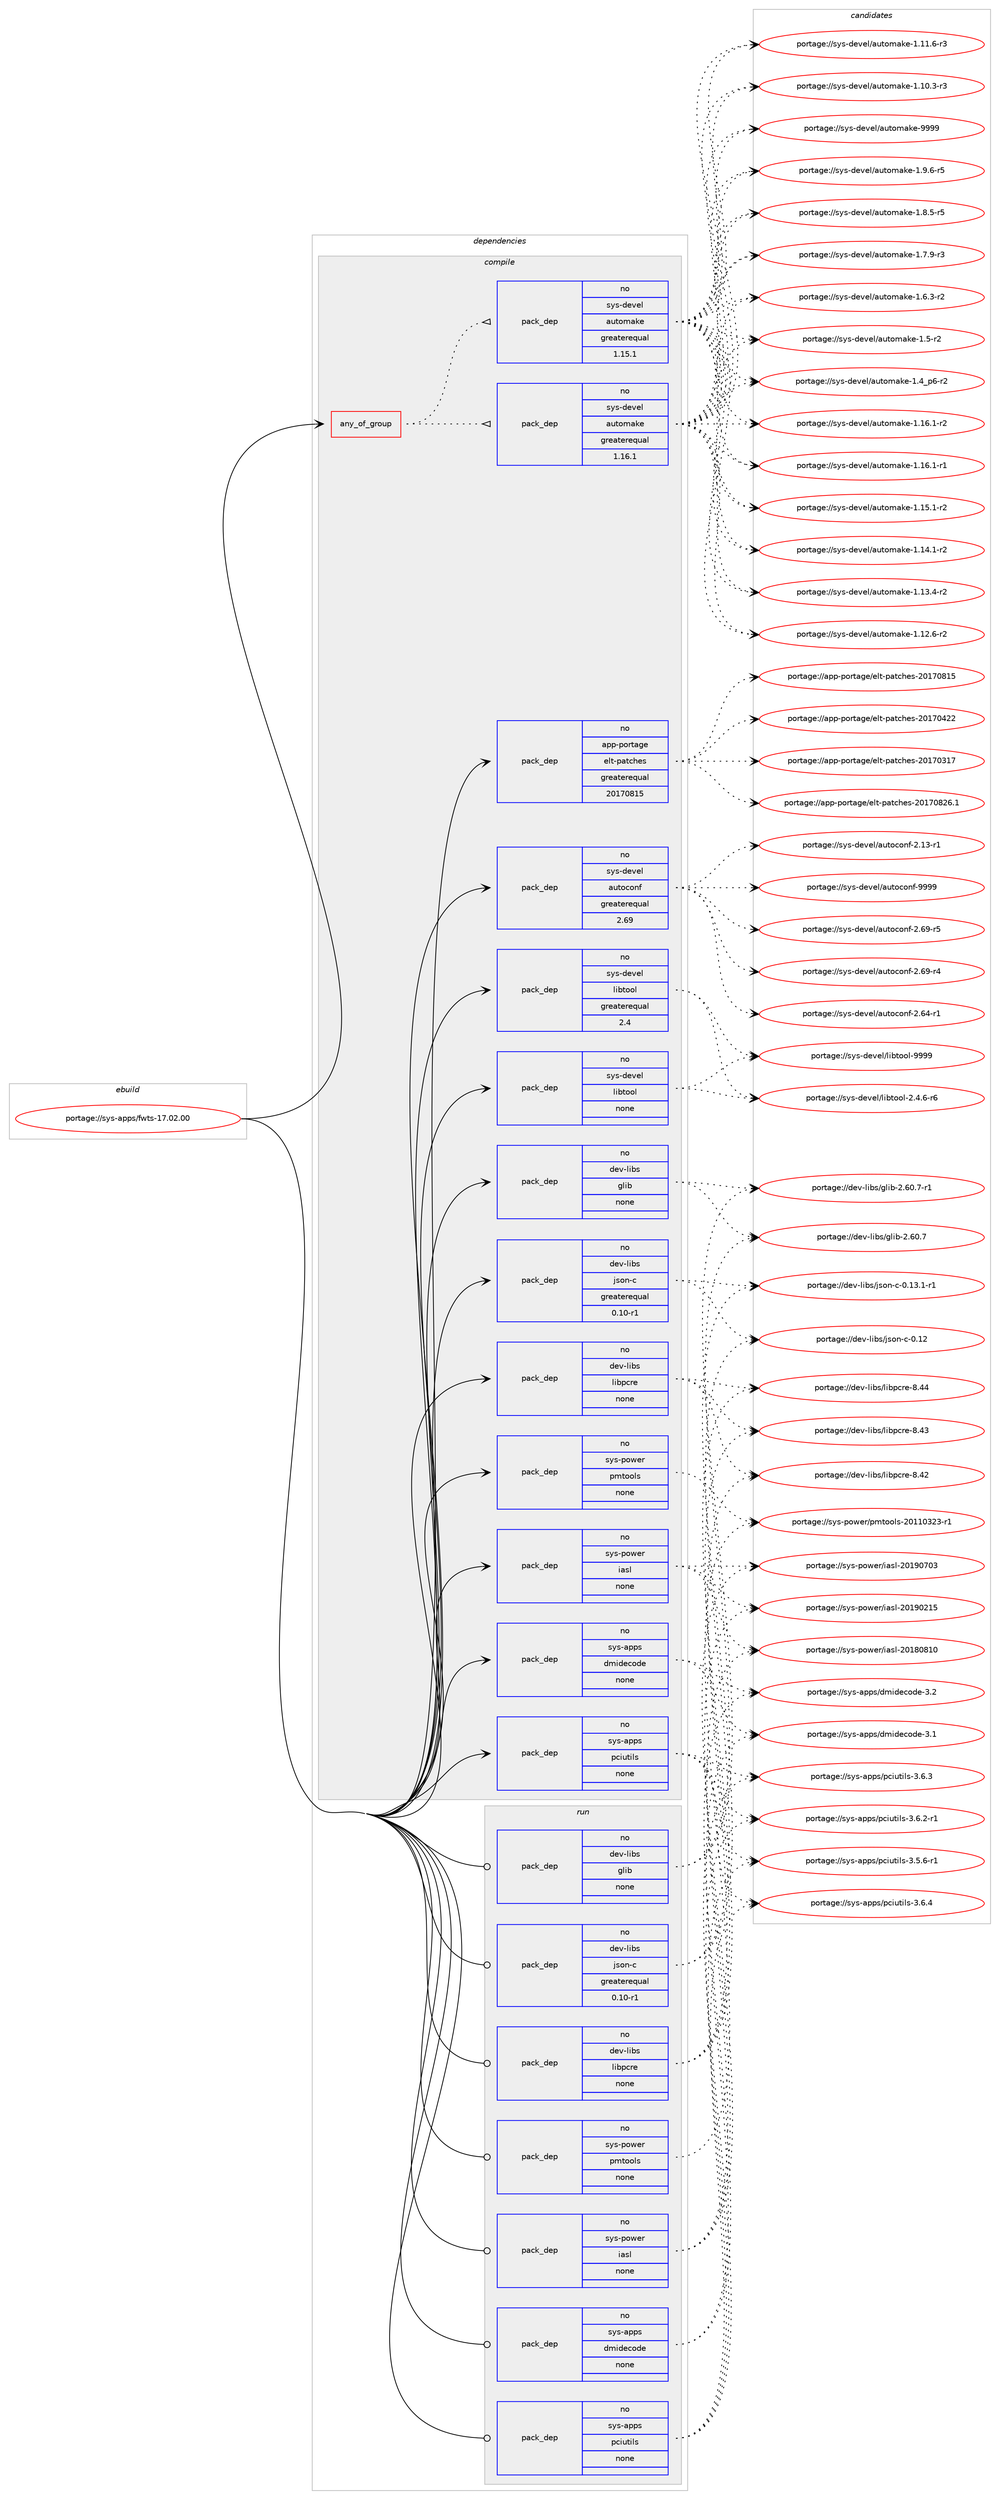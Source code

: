 digraph prolog {

# *************
# Graph options
# *************

newrank=true;
concentrate=true;
compound=true;
graph [rankdir=LR,fontname=Helvetica,fontsize=10,ranksep=1.5];#, ranksep=2.5, nodesep=0.2];
edge  [arrowhead=vee];
node  [fontname=Helvetica,fontsize=10];

# **********
# The ebuild
# **********

subgraph cluster_leftcol {
color=gray;
rank=same;
label=<<i>ebuild</i>>;
id [label="portage://sys-apps/fwts-17.02.00", color=red, width=4, href="../sys-apps/fwts-17.02.00.svg"];
}

# ****************
# The dependencies
# ****************

subgraph cluster_midcol {
color=gray;
label=<<i>dependencies</i>>;
subgraph cluster_compile {
fillcolor="#eeeeee";
style=filled;
label=<<i>compile</i>>;
subgraph any1262 {
dependency67418 [label=<<TABLE BORDER="0" CELLBORDER="1" CELLSPACING="0" CELLPADDING="4"><TR><TD CELLPADDING="10">any_of_group</TD></TR></TABLE>>, shape=none, color=red];subgraph pack51551 {
dependency67419 [label=<<TABLE BORDER="0" CELLBORDER="1" CELLSPACING="0" CELLPADDING="4" WIDTH="220"><TR><TD ROWSPAN="6" CELLPADDING="30">pack_dep</TD></TR><TR><TD WIDTH="110">no</TD></TR><TR><TD>sys-devel</TD></TR><TR><TD>automake</TD></TR><TR><TD>greaterequal</TD></TR><TR><TD>1.16.1</TD></TR></TABLE>>, shape=none, color=blue];
}
dependency67418:e -> dependency67419:w [weight=20,style="dotted",arrowhead="oinv"];
subgraph pack51552 {
dependency67420 [label=<<TABLE BORDER="0" CELLBORDER="1" CELLSPACING="0" CELLPADDING="4" WIDTH="220"><TR><TD ROWSPAN="6" CELLPADDING="30">pack_dep</TD></TR><TR><TD WIDTH="110">no</TD></TR><TR><TD>sys-devel</TD></TR><TR><TD>automake</TD></TR><TR><TD>greaterequal</TD></TR><TR><TD>1.15.1</TD></TR></TABLE>>, shape=none, color=blue];
}
dependency67418:e -> dependency67420:w [weight=20,style="dotted",arrowhead="oinv"];
}
id:e -> dependency67418:w [weight=20,style="solid",arrowhead="vee"];
subgraph pack51553 {
dependency67421 [label=<<TABLE BORDER="0" CELLBORDER="1" CELLSPACING="0" CELLPADDING="4" WIDTH="220"><TR><TD ROWSPAN="6" CELLPADDING="30">pack_dep</TD></TR><TR><TD WIDTH="110">no</TD></TR><TR><TD>app-portage</TD></TR><TR><TD>elt-patches</TD></TR><TR><TD>greaterequal</TD></TR><TR><TD>20170815</TD></TR></TABLE>>, shape=none, color=blue];
}
id:e -> dependency67421:w [weight=20,style="solid",arrowhead="vee"];
subgraph pack51554 {
dependency67422 [label=<<TABLE BORDER="0" CELLBORDER="1" CELLSPACING="0" CELLPADDING="4" WIDTH="220"><TR><TD ROWSPAN="6" CELLPADDING="30">pack_dep</TD></TR><TR><TD WIDTH="110">no</TD></TR><TR><TD>dev-libs</TD></TR><TR><TD>glib</TD></TR><TR><TD>none</TD></TR><TR><TD></TD></TR></TABLE>>, shape=none, color=blue];
}
id:e -> dependency67422:w [weight=20,style="solid",arrowhead="vee"];
subgraph pack51555 {
dependency67423 [label=<<TABLE BORDER="0" CELLBORDER="1" CELLSPACING="0" CELLPADDING="4" WIDTH="220"><TR><TD ROWSPAN="6" CELLPADDING="30">pack_dep</TD></TR><TR><TD WIDTH="110">no</TD></TR><TR><TD>dev-libs</TD></TR><TR><TD>json-c</TD></TR><TR><TD>greaterequal</TD></TR><TR><TD>0.10-r1</TD></TR></TABLE>>, shape=none, color=blue];
}
id:e -> dependency67423:w [weight=20,style="solid",arrowhead="vee"];
subgraph pack51556 {
dependency67424 [label=<<TABLE BORDER="0" CELLBORDER="1" CELLSPACING="0" CELLPADDING="4" WIDTH="220"><TR><TD ROWSPAN="6" CELLPADDING="30">pack_dep</TD></TR><TR><TD WIDTH="110">no</TD></TR><TR><TD>dev-libs</TD></TR><TR><TD>libpcre</TD></TR><TR><TD>none</TD></TR><TR><TD></TD></TR></TABLE>>, shape=none, color=blue];
}
id:e -> dependency67424:w [weight=20,style="solid",arrowhead="vee"];
subgraph pack51557 {
dependency67425 [label=<<TABLE BORDER="0" CELLBORDER="1" CELLSPACING="0" CELLPADDING="4" WIDTH="220"><TR><TD ROWSPAN="6" CELLPADDING="30">pack_dep</TD></TR><TR><TD WIDTH="110">no</TD></TR><TR><TD>sys-apps</TD></TR><TR><TD>dmidecode</TD></TR><TR><TD>none</TD></TR><TR><TD></TD></TR></TABLE>>, shape=none, color=blue];
}
id:e -> dependency67425:w [weight=20,style="solid",arrowhead="vee"];
subgraph pack51558 {
dependency67426 [label=<<TABLE BORDER="0" CELLBORDER="1" CELLSPACING="0" CELLPADDING="4" WIDTH="220"><TR><TD ROWSPAN="6" CELLPADDING="30">pack_dep</TD></TR><TR><TD WIDTH="110">no</TD></TR><TR><TD>sys-apps</TD></TR><TR><TD>pciutils</TD></TR><TR><TD>none</TD></TR><TR><TD></TD></TR></TABLE>>, shape=none, color=blue];
}
id:e -> dependency67426:w [weight=20,style="solid",arrowhead="vee"];
subgraph pack51559 {
dependency67427 [label=<<TABLE BORDER="0" CELLBORDER="1" CELLSPACING="0" CELLPADDING="4" WIDTH="220"><TR><TD ROWSPAN="6" CELLPADDING="30">pack_dep</TD></TR><TR><TD WIDTH="110">no</TD></TR><TR><TD>sys-devel</TD></TR><TR><TD>autoconf</TD></TR><TR><TD>greaterequal</TD></TR><TR><TD>2.69</TD></TR></TABLE>>, shape=none, color=blue];
}
id:e -> dependency67427:w [weight=20,style="solid",arrowhead="vee"];
subgraph pack51560 {
dependency67428 [label=<<TABLE BORDER="0" CELLBORDER="1" CELLSPACING="0" CELLPADDING="4" WIDTH="220"><TR><TD ROWSPAN="6" CELLPADDING="30">pack_dep</TD></TR><TR><TD WIDTH="110">no</TD></TR><TR><TD>sys-devel</TD></TR><TR><TD>libtool</TD></TR><TR><TD>greaterequal</TD></TR><TR><TD>2.4</TD></TR></TABLE>>, shape=none, color=blue];
}
id:e -> dependency67428:w [weight=20,style="solid",arrowhead="vee"];
subgraph pack51561 {
dependency67429 [label=<<TABLE BORDER="0" CELLBORDER="1" CELLSPACING="0" CELLPADDING="4" WIDTH="220"><TR><TD ROWSPAN="6" CELLPADDING="30">pack_dep</TD></TR><TR><TD WIDTH="110">no</TD></TR><TR><TD>sys-devel</TD></TR><TR><TD>libtool</TD></TR><TR><TD>none</TD></TR><TR><TD></TD></TR></TABLE>>, shape=none, color=blue];
}
id:e -> dependency67429:w [weight=20,style="solid",arrowhead="vee"];
subgraph pack51562 {
dependency67430 [label=<<TABLE BORDER="0" CELLBORDER="1" CELLSPACING="0" CELLPADDING="4" WIDTH="220"><TR><TD ROWSPAN="6" CELLPADDING="30">pack_dep</TD></TR><TR><TD WIDTH="110">no</TD></TR><TR><TD>sys-power</TD></TR><TR><TD>iasl</TD></TR><TR><TD>none</TD></TR><TR><TD></TD></TR></TABLE>>, shape=none, color=blue];
}
id:e -> dependency67430:w [weight=20,style="solid",arrowhead="vee"];
subgraph pack51563 {
dependency67431 [label=<<TABLE BORDER="0" CELLBORDER="1" CELLSPACING="0" CELLPADDING="4" WIDTH="220"><TR><TD ROWSPAN="6" CELLPADDING="30">pack_dep</TD></TR><TR><TD WIDTH="110">no</TD></TR><TR><TD>sys-power</TD></TR><TR><TD>pmtools</TD></TR><TR><TD>none</TD></TR><TR><TD></TD></TR></TABLE>>, shape=none, color=blue];
}
id:e -> dependency67431:w [weight=20,style="solid",arrowhead="vee"];
}
subgraph cluster_compileandrun {
fillcolor="#eeeeee";
style=filled;
label=<<i>compile and run</i>>;
}
subgraph cluster_run {
fillcolor="#eeeeee";
style=filled;
label=<<i>run</i>>;
subgraph pack51564 {
dependency67432 [label=<<TABLE BORDER="0" CELLBORDER="1" CELLSPACING="0" CELLPADDING="4" WIDTH="220"><TR><TD ROWSPAN="6" CELLPADDING="30">pack_dep</TD></TR><TR><TD WIDTH="110">no</TD></TR><TR><TD>dev-libs</TD></TR><TR><TD>glib</TD></TR><TR><TD>none</TD></TR><TR><TD></TD></TR></TABLE>>, shape=none, color=blue];
}
id:e -> dependency67432:w [weight=20,style="solid",arrowhead="odot"];
subgraph pack51565 {
dependency67433 [label=<<TABLE BORDER="0" CELLBORDER="1" CELLSPACING="0" CELLPADDING="4" WIDTH="220"><TR><TD ROWSPAN="6" CELLPADDING="30">pack_dep</TD></TR><TR><TD WIDTH="110">no</TD></TR><TR><TD>dev-libs</TD></TR><TR><TD>json-c</TD></TR><TR><TD>greaterequal</TD></TR><TR><TD>0.10-r1</TD></TR></TABLE>>, shape=none, color=blue];
}
id:e -> dependency67433:w [weight=20,style="solid",arrowhead="odot"];
subgraph pack51566 {
dependency67434 [label=<<TABLE BORDER="0" CELLBORDER="1" CELLSPACING="0" CELLPADDING="4" WIDTH="220"><TR><TD ROWSPAN="6" CELLPADDING="30">pack_dep</TD></TR><TR><TD WIDTH="110">no</TD></TR><TR><TD>dev-libs</TD></TR><TR><TD>libpcre</TD></TR><TR><TD>none</TD></TR><TR><TD></TD></TR></TABLE>>, shape=none, color=blue];
}
id:e -> dependency67434:w [weight=20,style="solid",arrowhead="odot"];
subgraph pack51567 {
dependency67435 [label=<<TABLE BORDER="0" CELLBORDER="1" CELLSPACING="0" CELLPADDING="4" WIDTH="220"><TR><TD ROWSPAN="6" CELLPADDING="30">pack_dep</TD></TR><TR><TD WIDTH="110">no</TD></TR><TR><TD>sys-apps</TD></TR><TR><TD>dmidecode</TD></TR><TR><TD>none</TD></TR><TR><TD></TD></TR></TABLE>>, shape=none, color=blue];
}
id:e -> dependency67435:w [weight=20,style="solid",arrowhead="odot"];
subgraph pack51568 {
dependency67436 [label=<<TABLE BORDER="0" CELLBORDER="1" CELLSPACING="0" CELLPADDING="4" WIDTH="220"><TR><TD ROWSPAN="6" CELLPADDING="30">pack_dep</TD></TR><TR><TD WIDTH="110">no</TD></TR><TR><TD>sys-apps</TD></TR><TR><TD>pciutils</TD></TR><TR><TD>none</TD></TR><TR><TD></TD></TR></TABLE>>, shape=none, color=blue];
}
id:e -> dependency67436:w [weight=20,style="solid",arrowhead="odot"];
subgraph pack51569 {
dependency67437 [label=<<TABLE BORDER="0" CELLBORDER="1" CELLSPACING="0" CELLPADDING="4" WIDTH="220"><TR><TD ROWSPAN="6" CELLPADDING="30">pack_dep</TD></TR><TR><TD WIDTH="110">no</TD></TR><TR><TD>sys-power</TD></TR><TR><TD>iasl</TD></TR><TR><TD>none</TD></TR><TR><TD></TD></TR></TABLE>>, shape=none, color=blue];
}
id:e -> dependency67437:w [weight=20,style="solid",arrowhead="odot"];
subgraph pack51570 {
dependency67438 [label=<<TABLE BORDER="0" CELLBORDER="1" CELLSPACING="0" CELLPADDING="4" WIDTH="220"><TR><TD ROWSPAN="6" CELLPADDING="30">pack_dep</TD></TR><TR><TD WIDTH="110">no</TD></TR><TR><TD>sys-power</TD></TR><TR><TD>pmtools</TD></TR><TR><TD>none</TD></TR><TR><TD></TD></TR></TABLE>>, shape=none, color=blue];
}
id:e -> dependency67438:w [weight=20,style="solid",arrowhead="odot"];
}
}

# **************
# The candidates
# **************

subgraph cluster_choices {
rank=same;
color=gray;
label=<<i>candidates</i>>;

subgraph choice51551 {
color=black;
nodesep=1;
choice115121115451001011181011084797117116111109971071014557575757 [label="portage://sys-devel/automake-9999", color=red, width=4,href="../sys-devel/automake-9999.svg"];
choice115121115451001011181011084797117116111109971071014549465746544511453 [label="portage://sys-devel/automake-1.9.6-r5", color=red, width=4,href="../sys-devel/automake-1.9.6-r5.svg"];
choice115121115451001011181011084797117116111109971071014549465646534511453 [label="portage://sys-devel/automake-1.8.5-r5", color=red, width=4,href="../sys-devel/automake-1.8.5-r5.svg"];
choice115121115451001011181011084797117116111109971071014549465546574511451 [label="portage://sys-devel/automake-1.7.9-r3", color=red, width=4,href="../sys-devel/automake-1.7.9-r3.svg"];
choice115121115451001011181011084797117116111109971071014549465446514511450 [label="portage://sys-devel/automake-1.6.3-r2", color=red, width=4,href="../sys-devel/automake-1.6.3-r2.svg"];
choice11512111545100101118101108479711711611110997107101454946534511450 [label="portage://sys-devel/automake-1.5-r2", color=red, width=4,href="../sys-devel/automake-1.5-r2.svg"];
choice115121115451001011181011084797117116111109971071014549465295112544511450 [label="portage://sys-devel/automake-1.4_p6-r2", color=red, width=4,href="../sys-devel/automake-1.4_p6-r2.svg"];
choice11512111545100101118101108479711711611110997107101454946495446494511450 [label="portage://sys-devel/automake-1.16.1-r2", color=red, width=4,href="../sys-devel/automake-1.16.1-r2.svg"];
choice11512111545100101118101108479711711611110997107101454946495446494511449 [label="portage://sys-devel/automake-1.16.1-r1", color=red, width=4,href="../sys-devel/automake-1.16.1-r1.svg"];
choice11512111545100101118101108479711711611110997107101454946495346494511450 [label="portage://sys-devel/automake-1.15.1-r2", color=red, width=4,href="../sys-devel/automake-1.15.1-r2.svg"];
choice11512111545100101118101108479711711611110997107101454946495246494511450 [label="portage://sys-devel/automake-1.14.1-r2", color=red, width=4,href="../sys-devel/automake-1.14.1-r2.svg"];
choice11512111545100101118101108479711711611110997107101454946495146524511450 [label="portage://sys-devel/automake-1.13.4-r2", color=red, width=4,href="../sys-devel/automake-1.13.4-r2.svg"];
choice11512111545100101118101108479711711611110997107101454946495046544511450 [label="portage://sys-devel/automake-1.12.6-r2", color=red, width=4,href="../sys-devel/automake-1.12.6-r2.svg"];
choice11512111545100101118101108479711711611110997107101454946494946544511451 [label="portage://sys-devel/automake-1.11.6-r3", color=red, width=4,href="../sys-devel/automake-1.11.6-r3.svg"];
choice11512111545100101118101108479711711611110997107101454946494846514511451 [label="portage://sys-devel/automake-1.10.3-r3", color=red, width=4,href="../sys-devel/automake-1.10.3-r3.svg"];
dependency67419:e -> choice115121115451001011181011084797117116111109971071014557575757:w [style=dotted,weight="100"];
dependency67419:e -> choice115121115451001011181011084797117116111109971071014549465746544511453:w [style=dotted,weight="100"];
dependency67419:e -> choice115121115451001011181011084797117116111109971071014549465646534511453:w [style=dotted,weight="100"];
dependency67419:e -> choice115121115451001011181011084797117116111109971071014549465546574511451:w [style=dotted,weight="100"];
dependency67419:e -> choice115121115451001011181011084797117116111109971071014549465446514511450:w [style=dotted,weight="100"];
dependency67419:e -> choice11512111545100101118101108479711711611110997107101454946534511450:w [style=dotted,weight="100"];
dependency67419:e -> choice115121115451001011181011084797117116111109971071014549465295112544511450:w [style=dotted,weight="100"];
dependency67419:e -> choice11512111545100101118101108479711711611110997107101454946495446494511450:w [style=dotted,weight="100"];
dependency67419:e -> choice11512111545100101118101108479711711611110997107101454946495446494511449:w [style=dotted,weight="100"];
dependency67419:e -> choice11512111545100101118101108479711711611110997107101454946495346494511450:w [style=dotted,weight="100"];
dependency67419:e -> choice11512111545100101118101108479711711611110997107101454946495246494511450:w [style=dotted,weight="100"];
dependency67419:e -> choice11512111545100101118101108479711711611110997107101454946495146524511450:w [style=dotted,weight="100"];
dependency67419:e -> choice11512111545100101118101108479711711611110997107101454946495046544511450:w [style=dotted,weight="100"];
dependency67419:e -> choice11512111545100101118101108479711711611110997107101454946494946544511451:w [style=dotted,weight="100"];
dependency67419:e -> choice11512111545100101118101108479711711611110997107101454946494846514511451:w [style=dotted,weight="100"];
}
subgraph choice51552 {
color=black;
nodesep=1;
choice115121115451001011181011084797117116111109971071014557575757 [label="portage://sys-devel/automake-9999", color=red, width=4,href="../sys-devel/automake-9999.svg"];
choice115121115451001011181011084797117116111109971071014549465746544511453 [label="portage://sys-devel/automake-1.9.6-r5", color=red, width=4,href="../sys-devel/automake-1.9.6-r5.svg"];
choice115121115451001011181011084797117116111109971071014549465646534511453 [label="portage://sys-devel/automake-1.8.5-r5", color=red, width=4,href="../sys-devel/automake-1.8.5-r5.svg"];
choice115121115451001011181011084797117116111109971071014549465546574511451 [label="portage://sys-devel/automake-1.7.9-r3", color=red, width=4,href="../sys-devel/automake-1.7.9-r3.svg"];
choice115121115451001011181011084797117116111109971071014549465446514511450 [label="portage://sys-devel/automake-1.6.3-r2", color=red, width=4,href="../sys-devel/automake-1.6.3-r2.svg"];
choice11512111545100101118101108479711711611110997107101454946534511450 [label="portage://sys-devel/automake-1.5-r2", color=red, width=4,href="../sys-devel/automake-1.5-r2.svg"];
choice115121115451001011181011084797117116111109971071014549465295112544511450 [label="portage://sys-devel/automake-1.4_p6-r2", color=red, width=4,href="../sys-devel/automake-1.4_p6-r2.svg"];
choice11512111545100101118101108479711711611110997107101454946495446494511450 [label="portage://sys-devel/automake-1.16.1-r2", color=red, width=4,href="../sys-devel/automake-1.16.1-r2.svg"];
choice11512111545100101118101108479711711611110997107101454946495446494511449 [label="portage://sys-devel/automake-1.16.1-r1", color=red, width=4,href="../sys-devel/automake-1.16.1-r1.svg"];
choice11512111545100101118101108479711711611110997107101454946495346494511450 [label="portage://sys-devel/automake-1.15.1-r2", color=red, width=4,href="../sys-devel/automake-1.15.1-r2.svg"];
choice11512111545100101118101108479711711611110997107101454946495246494511450 [label="portage://sys-devel/automake-1.14.1-r2", color=red, width=4,href="../sys-devel/automake-1.14.1-r2.svg"];
choice11512111545100101118101108479711711611110997107101454946495146524511450 [label="portage://sys-devel/automake-1.13.4-r2", color=red, width=4,href="../sys-devel/automake-1.13.4-r2.svg"];
choice11512111545100101118101108479711711611110997107101454946495046544511450 [label="portage://sys-devel/automake-1.12.6-r2", color=red, width=4,href="../sys-devel/automake-1.12.6-r2.svg"];
choice11512111545100101118101108479711711611110997107101454946494946544511451 [label="portage://sys-devel/automake-1.11.6-r3", color=red, width=4,href="../sys-devel/automake-1.11.6-r3.svg"];
choice11512111545100101118101108479711711611110997107101454946494846514511451 [label="portage://sys-devel/automake-1.10.3-r3", color=red, width=4,href="../sys-devel/automake-1.10.3-r3.svg"];
dependency67420:e -> choice115121115451001011181011084797117116111109971071014557575757:w [style=dotted,weight="100"];
dependency67420:e -> choice115121115451001011181011084797117116111109971071014549465746544511453:w [style=dotted,weight="100"];
dependency67420:e -> choice115121115451001011181011084797117116111109971071014549465646534511453:w [style=dotted,weight="100"];
dependency67420:e -> choice115121115451001011181011084797117116111109971071014549465546574511451:w [style=dotted,weight="100"];
dependency67420:e -> choice115121115451001011181011084797117116111109971071014549465446514511450:w [style=dotted,weight="100"];
dependency67420:e -> choice11512111545100101118101108479711711611110997107101454946534511450:w [style=dotted,weight="100"];
dependency67420:e -> choice115121115451001011181011084797117116111109971071014549465295112544511450:w [style=dotted,weight="100"];
dependency67420:e -> choice11512111545100101118101108479711711611110997107101454946495446494511450:w [style=dotted,weight="100"];
dependency67420:e -> choice11512111545100101118101108479711711611110997107101454946495446494511449:w [style=dotted,weight="100"];
dependency67420:e -> choice11512111545100101118101108479711711611110997107101454946495346494511450:w [style=dotted,weight="100"];
dependency67420:e -> choice11512111545100101118101108479711711611110997107101454946495246494511450:w [style=dotted,weight="100"];
dependency67420:e -> choice11512111545100101118101108479711711611110997107101454946495146524511450:w [style=dotted,weight="100"];
dependency67420:e -> choice11512111545100101118101108479711711611110997107101454946495046544511450:w [style=dotted,weight="100"];
dependency67420:e -> choice11512111545100101118101108479711711611110997107101454946494946544511451:w [style=dotted,weight="100"];
dependency67420:e -> choice11512111545100101118101108479711711611110997107101454946494846514511451:w [style=dotted,weight="100"];
}
subgraph choice51553 {
color=black;
nodesep=1;
choice971121124511211111411697103101471011081164511297116991041011154550484955485650544649 [label="portage://app-portage/elt-patches-20170826.1", color=red, width=4,href="../app-portage/elt-patches-20170826.1.svg"];
choice97112112451121111141169710310147101108116451129711699104101115455048495548564953 [label="portage://app-portage/elt-patches-20170815", color=red, width=4,href="../app-portage/elt-patches-20170815.svg"];
choice97112112451121111141169710310147101108116451129711699104101115455048495548525050 [label="portage://app-portage/elt-patches-20170422", color=red, width=4,href="../app-portage/elt-patches-20170422.svg"];
choice97112112451121111141169710310147101108116451129711699104101115455048495548514955 [label="portage://app-portage/elt-patches-20170317", color=red, width=4,href="../app-portage/elt-patches-20170317.svg"];
dependency67421:e -> choice971121124511211111411697103101471011081164511297116991041011154550484955485650544649:w [style=dotted,weight="100"];
dependency67421:e -> choice97112112451121111141169710310147101108116451129711699104101115455048495548564953:w [style=dotted,weight="100"];
dependency67421:e -> choice97112112451121111141169710310147101108116451129711699104101115455048495548525050:w [style=dotted,weight="100"];
dependency67421:e -> choice97112112451121111141169710310147101108116451129711699104101115455048495548514955:w [style=dotted,weight="100"];
}
subgraph choice51554 {
color=black;
nodesep=1;
choice10010111845108105981154710310810598455046544846554511449 [label="portage://dev-libs/glib-2.60.7-r1", color=red, width=4,href="../dev-libs/glib-2.60.7-r1.svg"];
choice1001011184510810598115471031081059845504654484655 [label="portage://dev-libs/glib-2.60.7", color=red, width=4,href="../dev-libs/glib-2.60.7.svg"];
dependency67422:e -> choice10010111845108105981154710310810598455046544846554511449:w [style=dotted,weight="100"];
dependency67422:e -> choice1001011184510810598115471031081059845504654484655:w [style=dotted,weight="100"];
}
subgraph choice51555 {
color=black;
nodesep=1;
choice1001011184510810598115471061151111104599454846495146494511449 [label="portage://dev-libs/json-c-0.13.1-r1", color=red, width=4,href="../dev-libs/json-c-0.13.1-r1.svg"];
choice10010111845108105981154710611511111045994548464950 [label="portage://dev-libs/json-c-0.12", color=red, width=4,href="../dev-libs/json-c-0.12.svg"];
dependency67423:e -> choice1001011184510810598115471061151111104599454846495146494511449:w [style=dotted,weight="100"];
dependency67423:e -> choice10010111845108105981154710611511111045994548464950:w [style=dotted,weight="100"];
}
subgraph choice51556 {
color=black;
nodesep=1;
choice10010111845108105981154710810598112991141014556465252 [label="portage://dev-libs/libpcre-8.44", color=red, width=4,href="../dev-libs/libpcre-8.44.svg"];
choice10010111845108105981154710810598112991141014556465251 [label="portage://dev-libs/libpcre-8.43", color=red, width=4,href="../dev-libs/libpcre-8.43.svg"];
choice10010111845108105981154710810598112991141014556465250 [label="portage://dev-libs/libpcre-8.42", color=red, width=4,href="../dev-libs/libpcre-8.42.svg"];
dependency67424:e -> choice10010111845108105981154710810598112991141014556465252:w [style=dotted,weight="100"];
dependency67424:e -> choice10010111845108105981154710810598112991141014556465251:w [style=dotted,weight="100"];
dependency67424:e -> choice10010111845108105981154710810598112991141014556465250:w [style=dotted,weight="100"];
}
subgraph choice51557 {
color=black;
nodesep=1;
choice1151211154597112112115471001091051001019911110010145514650 [label="portage://sys-apps/dmidecode-3.2", color=red, width=4,href="../sys-apps/dmidecode-3.2.svg"];
choice1151211154597112112115471001091051001019911110010145514649 [label="portage://sys-apps/dmidecode-3.1", color=red, width=4,href="../sys-apps/dmidecode-3.1.svg"];
dependency67425:e -> choice1151211154597112112115471001091051001019911110010145514650:w [style=dotted,weight="100"];
dependency67425:e -> choice1151211154597112112115471001091051001019911110010145514649:w [style=dotted,weight="100"];
}
subgraph choice51558 {
color=black;
nodesep=1;
choice11512111545971121121154711299105117116105108115455146544652 [label="portage://sys-apps/pciutils-3.6.4", color=red, width=4,href="../sys-apps/pciutils-3.6.4.svg"];
choice11512111545971121121154711299105117116105108115455146544651 [label="portage://sys-apps/pciutils-3.6.3", color=red, width=4,href="../sys-apps/pciutils-3.6.3.svg"];
choice115121115459711211211547112991051171161051081154551465446504511449 [label="portage://sys-apps/pciutils-3.6.2-r1", color=red, width=4,href="../sys-apps/pciutils-3.6.2-r1.svg"];
choice115121115459711211211547112991051171161051081154551465346544511449 [label="portage://sys-apps/pciutils-3.5.6-r1", color=red, width=4,href="../sys-apps/pciutils-3.5.6-r1.svg"];
dependency67426:e -> choice11512111545971121121154711299105117116105108115455146544652:w [style=dotted,weight="100"];
dependency67426:e -> choice11512111545971121121154711299105117116105108115455146544651:w [style=dotted,weight="100"];
dependency67426:e -> choice115121115459711211211547112991051171161051081154551465446504511449:w [style=dotted,weight="100"];
dependency67426:e -> choice115121115459711211211547112991051171161051081154551465346544511449:w [style=dotted,weight="100"];
}
subgraph choice51559 {
color=black;
nodesep=1;
choice115121115451001011181011084797117116111991111101024557575757 [label="portage://sys-devel/autoconf-9999", color=red, width=4,href="../sys-devel/autoconf-9999.svg"];
choice1151211154510010111810110847971171161119911111010245504654574511453 [label="portage://sys-devel/autoconf-2.69-r5", color=red, width=4,href="../sys-devel/autoconf-2.69-r5.svg"];
choice1151211154510010111810110847971171161119911111010245504654574511452 [label="portage://sys-devel/autoconf-2.69-r4", color=red, width=4,href="../sys-devel/autoconf-2.69-r4.svg"];
choice1151211154510010111810110847971171161119911111010245504654524511449 [label="portage://sys-devel/autoconf-2.64-r1", color=red, width=4,href="../sys-devel/autoconf-2.64-r1.svg"];
choice1151211154510010111810110847971171161119911111010245504649514511449 [label="portage://sys-devel/autoconf-2.13-r1", color=red, width=4,href="../sys-devel/autoconf-2.13-r1.svg"];
dependency67427:e -> choice115121115451001011181011084797117116111991111101024557575757:w [style=dotted,weight="100"];
dependency67427:e -> choice1151211154510010111810110847971171161119911111010245504654574511453:w [style=dotted,weight="100"];
dependency67427:e -> choice1151211154510010111810110847971171161119911111010245504654574511452:w [style=dotted,weight="100"];
dependency67427:e -> choice1151211154510010111810110847971171161119911111010245504654524511449:w [style=dotted,weight="100"];
dependency67427:e -> choice1151211154510010111810110847971171161119911111010245504649514511449:w [style=dotted,weight="100"];
}
subgraph choice51560 {
color=black;
nodesep=1;
choice1151211154510010111810110847108105981161111111084557575757 [label="portage://sys-devel/libtool-9999", color=red, width=4,href="../sys-devel/libtool-9999.svg"];
choice1151211154510010111810110847108105981161111111084550465246544511454 [label="portage://sys-devel/libtool-2.4.6-r6", color=red, width=4,href="../sys-devel/libtool-2.4.6-r6.svg"];
dependency67428:e -> choice1151211154510010111810110847108105981161111111084557575757:w [style=dotted,weight="100"];
dependency67428:e -> choice1151211154510010111810110847108105981161111111084550465246544511454:w [style=dotted,weight="100"];
}
subgraph choice51561 {
color=black;
nodesep=1;
choice1151211154510010111810110847108105981161111111084557575757 [label="portage://sys-devel/libtool-9999", color=red, width=4,href="../sys-devel/libtool-9999.svg"];
choice1151211154510010111810110847108105981161111111084550465246544511454 [label="portage://sys-devel/libtool-2.4.6-r6", color=red, width=4,href="../sys-devel/libtool-2.4.6-r6.svg"];
dependency67429:e -> choice1151211154510010111810110847108105981161111111084557575757:w [style=dotted,weight="100"];
dependency67429:e -> choice1151211154510010111810110847108105981161111111084550465246544511454:w [style=dotted,weight="100"];
}
subgraph choice51562 {
color=black;
nodesep=1;
choice115121115451121111191011144710597115108455048495748554851 [label="portage://sys-power/iasl-20190703", color=red, width=4,href="../sys-power/iasl-20190703.svg"];
choice115121115451121111191011144710597115108455048495748504953 [label="portage://sys-power/iasl-20190215", color=red, width=4,href="../sys-power/iasl-20190215.svg"];
choice115121115451121111191011144710597115108455048495648564948 [label="portage://sys-power/iasl-20180810", color=red, width=4,href="../sys-power/iasl-20180810.svg"];
dependency67430:e -> choice115121115451121111191011144710597115108455048495748554851:w [style=dotted,weight="100"];
dependency67430:e -> choice115121115451121111191011144710597115108455048495748504953:w [style=dotted,weight="100"];
dependency67430:e -> choice115121115451121111191011144710597115108455048495648564948:w [style=dotted,weight="100"];
}
subgraph choice51563 {
color=black;
nodesep=1;
choice11512111545112111119101114471121091161111111081154550484949485150514511449 [label="portage://sys-power/pmtools-20110323-r1", color=red, width=4,href="../sys-power/pmtools-20110323-r1.svg"];
dependency67431:e -> choice11512111545112111119101114471121091161111111081154550484949485150514511449:w [style=dotted,weight="100"];
}
subgraph choice51564 {
color=black;
nodesep=1;
choice10010111845108105981154710310810598455046544846554511449 [label="portage://dev-libs/glib-2.60.7-r1", color=red, width=4,href="../dev-libs/glib-2.60.7-r1.svg"];
choice1001011184510810598115471031081059845504654484655 [label="portage://dev-libs/glib-2.60.7", color=red, width=4,href="../dev-libs/glib-2.60.7.svg"];
dependency67432:e -> choice10010111845108105981154710310810598455046544846554511449:w [style=dotted,weight="100"];
dependency67432:e -> choice1001011184510810598115471031081059845504654484655:w [style=dotted,weight="100"];
}
subgraph choice51565 {
color=black;
nodesep=1;
choice1001011184510810598115471061151111104599454846495146494511449 [label="portage://dev-libs/json-c-0.13.1-r1", color=red, width=4,href="../dev-libs/json-c-0.13.1-r1.svg"];
choice10010111845108105981154710611511111045994548464950 [label="portage://dev-libs/json-c-0.12", color=red, width=4,href="../dev-libs/json-c-0.12.svg"];
dependency67433:e -> choice1001011184510810598115471061151111104599454846495146494511449:w [style=dotted,weight="100"];
dependency67433:e -> choice10010111845108105981154710611511111045994548464950:w [style=dotted,weight="100"];
}
subgraph choice51566 {
color=black;
nodesep=1;
choice10010111845108105981154710810598112991141014556465252 [label="portage://dev-libs/libpcre-8.44", color=red, width=4,href="../dev-libs/libpcre-8.44.svg"];
choice10010111845108105981154710810598112991141014556465251 [label="portage://dev-libs/libpcre-8.43", color=red, width=4,href="../dev-libs/libpcre-8.43.svg"];
choice10010111845108105981154710810598112991141014556465250 [label="portage://dev-libs/libpcre-8.42", color=red, width=4,href="../dev-libs/libpcre-8.42.svg"];
dependency67434:e -> choice10010111845108105981154710810598112991141014556465252:w [style=dotted,weight="100"];
dependency67434:e -> choice10010111845108105981154710810598112991141014556465251:w [style=dotted,weight="100"];
dependency67434:e -> choice10010111845108105981154710810598112991141014556465250:w [style=dotted,weight="100"];
}
subgraph choice51567 {
color=black;
nodesep=1;
choice1151211154597112112115471001091051001019911110010145514650 [label="portage://sys-apps/dmidecode-3.2", color=red, width=4,href="../sys-apps/dmidecode-3.2.svg"];
choice1151211154597112112115471001091051001019911110010145514649 [label="portage://sys-apps/dmidecode-3.1", color=red, width=4,href="../sys-apps/dmidecode-3.1.svg"];
dependency67435:e -> choice1151211154597112112115471001091051001019911110010145514650:w [style=dotted,weight="100"];
dependency67435:e -> choice1151211154597112112115471001091051001019911110010145514649:w [style=dotted,weight="100"];
}
subgraph choice51568 {
color=black;
nodesep=1;
choice11512111545971121121154711299105117116105108115455146544652 [label="portage://sys-apps/pciutils-3.6.4", color=red, width=4,href="../sys-apps/pciutils-3.6.4.svg"];
choice11512111545971121121154711299105117116105108115455146544651 [label="portage://sys-apps/pciutils-3.6.3", color=red, width=4,href="../sys-apps/pciutils-3.6.3.svg"];
choice115121115459711211211547112991051171161051081154551465446504511449 [label="portage://sys-apps/pciutils-3.6.2-r1", color=red, width=4,href="../sys-apps/pciutils-3.6.2-r1.svg"];
choice115121115459711211211547112991051171161051081154551465346544511449 [label="portage://sys-apps/pciutils-3.5.6-r1", color=red, width=4,href="../sys-apps/pciutils-3.5.6-r1.svg"];
dependency67436:e -> choice11512111545971121121154711299105117116105108115455146544652:w [style=dotted,weight="100"];
dependency67436:e -> choice11512111545971121121154711299105117116105108115455146544651:w [style=dotted,weight="100"];
dependency67436:e -> choice115121115459711211211547112991051171161051081154551465446504511449:w [style=dotted,weight="100"];
dependency67436:e -> choice115121115459711211211547112991051171161051081154551465346544511449:w [style=dotted,weight="100"];
}
subgraph choice51569 {
color=black;
nodesep=1;
choice115121115451121111191011144710597115108455048495748554851 [label="portage://sys-power/iasl-20190703", color=red, width=4,href="../sys-power/iasl-20190703.svg"];
choice115121115451121111191011144710597115108455048495748504953 [label="portage://sys-power/iasl-20190215", color=red, width=4,href="../sys-power/iasl-20190215.svg"];
choice115121115451121111191011144710597115108455048495648564948 [label="portage://sys-power/iasl-20180810", color=red, width=4,href="../sys-power/iasl-20180810.svg"];
dependency67437:e -> choice115121115451121111191011144710597115108455048495748554851:w [style=dotted,weight="100"];
dependency67437:e -> choice115121115451121111191011144710597115108455048495748504953:w [style=dotted,weight="100"];
dependency67437:e -> choice115121115451121111191011144710597115108455048495648564948:w [style=dotted,weight="100"];
}
subgraph choice51570 {
color=black;
nodesep=1;
choice11512111545112111119101114471121091161111111081154550484949485150514511449 [label="portage://sys-power/pmtools-20110323-r1", color=red, width=4,href="../sys-power/pmtools-20110323-r1.svg"];
dependency67438:e -> choice11512111545112111119101114471121091161111111081154550484949485150514511449:w [style=dotted,weight="100"];
}
}

}
